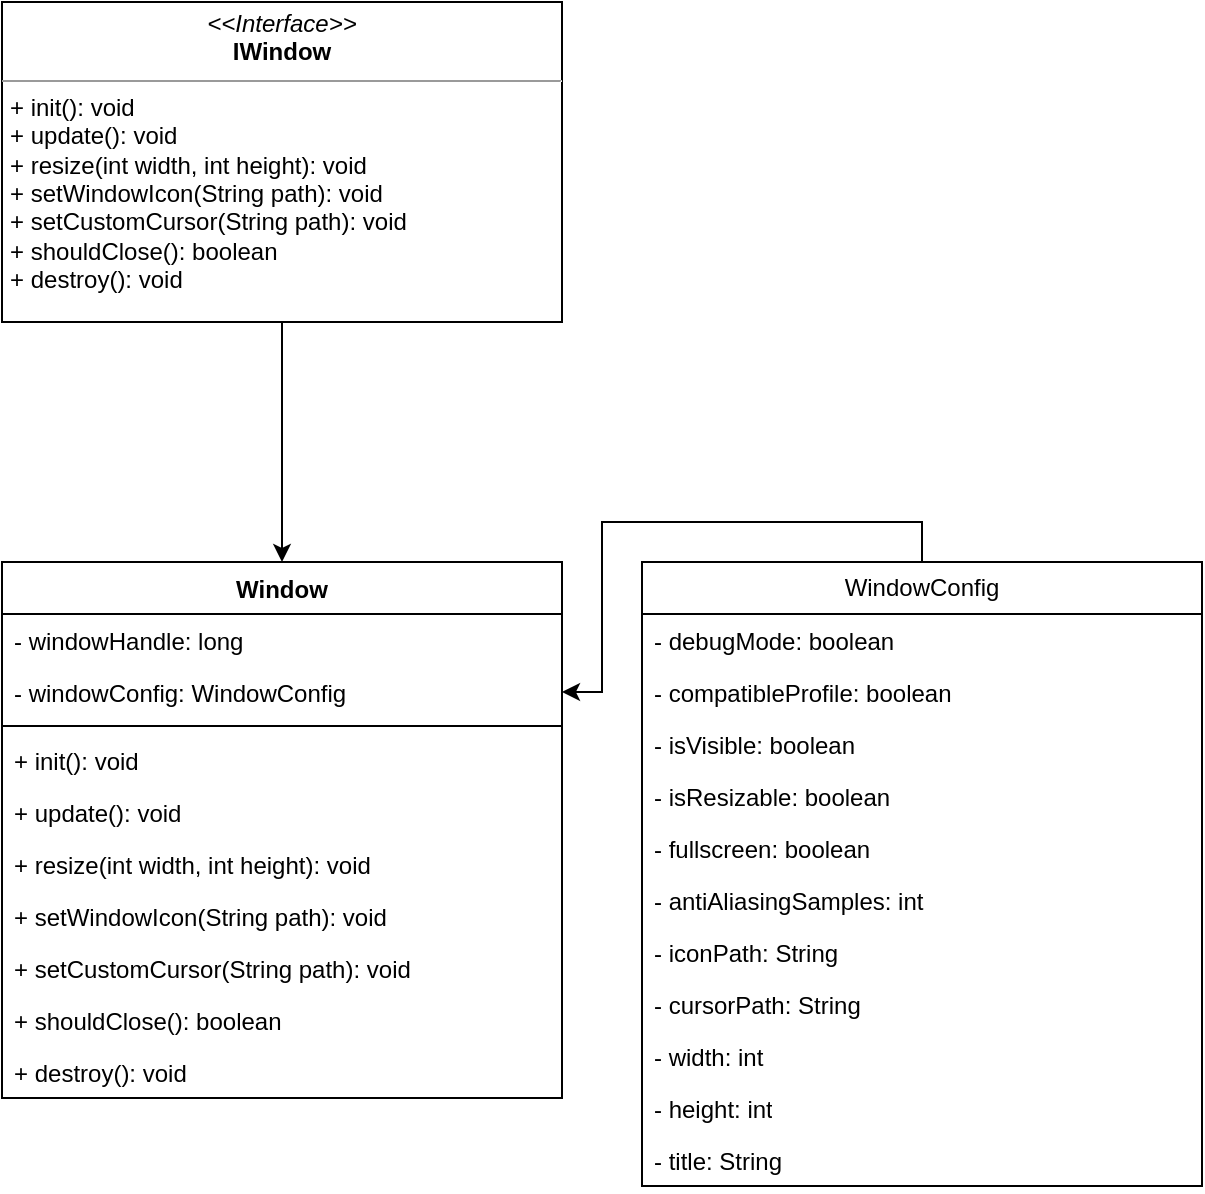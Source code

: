 <mxfile version="22.1.2" type="device">
  <diagram name="Page-1" id="oqkRj97Kx3qt26iOLT3B">
    <mxGraphModel dx="714" dy="762" grid="1" gridSize="10" guides="1" tooltips="1" connect="1" arrows="1" fold="1" page="1" pageScale="1" pageWidth="850" pageHeight="1100" math="0" shadow="0">
      <root>
        <mxCell id="0" />
        <mxCell id="1" parent="0" />
        <mxCell id="GyjoXFaL86ODYtCeembN-27" style="edgeStyle=orthogonalEdgeStyle;rounded=0;orthogonalLoop=1;jettySize=auto;html=1;exitX=0.5;exitY=1;exitDx=0;exitDy=0;entryX=0.5;entryY=0;entryDx=0;entryDy=0;" edge="1" parent="1" source="GyjoXFaL86ODYtCeembN-1" target="GyjoXFaL86ODYtCeembN-2">
          <mxGeometry relative="1" as="geometry" />
        </mxCell>
        <mxCell id="GyjoXFaL86ODYtCeembN-1" value="&lt;p style=&quot;margin:0px;margin-top:4px;text-align:center;&quot;&gt;&lt;i&gt;&amp;lt;&amp;lt;Interface&amp;gt;&amp;gt;&lt;/i&gt;&lt;br&gt;&lt;b&gt;IWindow&lt;/b&gt;&lt;/p&gt;&lt;hr size=&quot;1&quot;&gt;&lt;p style=&quot;margin:0px;margin-left:4px;&quot;&gt;+ init(): void&lt;/p&gt;&lt;p style=&quot;margin:0px;margin-left:4px;&quot;&gt;+ update(): void&lt;/p&gt;&lt;p style=&quot;margin:0px;margin-left:4px;&quot;&gt;+ resize(int width, int height): void&lt;/p&gt;&lt;p style=&quot;margin:0px;margin-left:4px;&quot;&gt;+ setWindowIcon(String path): void&lt;/p&gt;&lt;p style=&quot;margin:0px;margin-left:4px;&quot;&gt;+ setCustomCursor(String path): void&lt;/p&gt;&lt;p style=&quot;margin:0px;margin-left:4px;&quot;&gt;+ shouldClose(): boolean&lt;/p&gt;&lt;p style=&quot;margin:0px;margin-left:4px;&quot;&gt;+ destroy(): void&lt;/p&gt;" style="verticalAlign=top;align=left;overflow=fill;fontSize=12;fontFamily=Helvetica;html=1;whiteSpace=wrap;" vertex="1" parent="1">
          <mxGeometry x="240" y="120" width="280" height="160" as="geometry" />
        </mxCell>
        <mxCell id="GyjoXFaL86ODYtCeembN-2" value="Window" style="swimlane;fontStyle=1;align=center;verticalAlign=top;childLayout=stackLayout;horizontal=1;startSize=26;horizontalStack=0;resizeParent=1;resizeParentMax=0;resizeLast=0;collapsible=1;marginBottom=0;whiteSpace=wrap;html=1;" vertex="1" parent="1">
          <mxGeometry x="240" y="400" width="280" height="268" as="geometry" />
        </mxCell>
        <mxCell id="GyjoXFaL86ODYtCeembN-6" value="- windowHandle: long" style="text;strokeColor=none;fillColor=none;align=left;verticalAlign=top;spacingLeft=4;spacingRight=4;overflow=hidden;rotatable=0;points=[[0,0.5],[1,0.5]];portConstraint=eastwest;whiteSpace=wrap;html=1;" vertex="1" parent="GyjoXFaL86ODYtCeembN-2">
          <mxGeometry y="26" width="280" height="26" as="geometry" />
        </mxCell>
        <mxCell id="GyjoXFaL86ODYtCeembN-3" value="- windowConfig: WindowConfig" style="text;strokeColor=none;fillColor=none;align=left;verticalAlign=top;spacingLeft=4;spacingRight=4;overflow=hidden;rotatable=0;points=[[0,0.5],[1,0.5]];portConstraint=eastwest;whiteSpace=wrap;html=1;" vertex="1" parent="GyjoXFaL86ODYtCeembN-2">
          <mxGeometry y="52" width="280" height="26" as="geometry" />
        </mxCell>
        <mxCell id="GyjoXFaL86ODYtCeembN-4" value="" style="line;strokeWidth=1;fillColor=none;align=left;verticalAlign=middle;spacingTop=-1;spacingLeft=3;spacingRight=3;rotatable=0;labelPosition=right;points=[];portConstraint=eastwest;strokeColor=inherit;" vertex="1" parent="GyjoXFaL86ODYtCeembN-2">
          <mxGeometry y="78" width="280" height="8" as="geometry" />
        </mxCell>
        <mxCell id="GyjoXFaL86ODYtCeembN-7" value="+ init(): void" style="text;strokeColor=none;fillColor=none;align=left;verticalAlign=top;spacingLeft=4;spacingRight=4;overflow=hidden;rotatable=0;points=[[0,0.5],[1,0.5]];portConstraint=eastwest;whiteSpace=wrap;html=1;" vertex="1" parent="GyjoXFaL86ODYtCeembN-2">
          <mxGeometry y="86" width="280" height="26" as="geometry" />
        </mxCell>
        <mxCell id="GyjoXFaL86ODYtCeembN-8" value="+ update(): void" style="text;strokeColor=none;fillColor=none;align=left;verticalAlign=top;spacingLeft=4;spacingRight=4;overflow=hidden;rotatable=0;points=[[0,0.5],[1,0.5]];portConstraint=eastwest;whiteSpace=wrap;html=1;" vertex="1" parent="GyjoXFaL86ODYtCeembN-2">
          <mxGeometry y="112" width="280" height="26" as="geometry" />
        </mxCell>
        <mxCell id="GyjoXFaL86ODYtCeembN-9" value="+ resize(int width, int height): void" style="text;strokeColor=none;fillColor=none;align=left;verticalAlign=top;spacingLeft=4;spacingRight=4;overflow=hidden;rotatable=0;points=[[0,0.5],[1,0.5]];portConstraint=eastwest;whiteSpace=wrap;html=1;" vertex="1" parent="GyjoXFaL86ODYtCeembN-2">
          <mxGeometry y="138" width="280" height="26" as="geometry" />
        </mxCell>
        <mxCell id="GyjoXFaL86ODYtCeembN-10" value="+ setWindowIcon(String path): void" style="text;strokeColor=none;fillColor=none;align=left;verticalAlign=top;spacingLeft=4;spacingRight=4;overflow=hidden;rotatable=0;points=[[0,0.5],[1,0.5]];portConstraint=eastwest;whiteSpace=wrap;html=1;" vertex="1" parent="GyjoXFaL86ODYtCeembN-2">
          <mxGeometry y="164" width="280" height="26" as="geometry" />
        </mxCell>
        <mxCell id="GyjoXFaL86ODYtCeembN-11" value="+ setCustomCursor(String path): void" style="text;strokeColor=none;fillColor=none;align=left;verticalAlign=top;spacingLeft=4;spacingRight=4;overflow=hidden;rotatable=0;points=[[0,0.5],[1,0.5]];portConstraint=eastwest;whiteSpace=wrap;html=1;" vertex="1" parent="GyjoXFaL86ODYtCeembN-2">
          <mxGeometry y="190" width="280" height="26" as="geometry" />
        </mxCell>
        <mxCell id="GyjoXFaL86ODYtCeembN-12" value="+ shouldClose(): boolean" style="text;strokeColor=none;fillColor=none;align=left;verticalAlign=top;spacingLeft=4;spacingRight=4;overflow=hidden;rotatable=0;points=[[0,0.5],[1,0.5]];portConstraint=eastwest;whiteSpace=wrap;html=1;" vertex="1" parent="GyjoXFaL86ODYtCeembN-2">
          <mxGeometry y="216" width="280" height="26" as="geometry" />
        </mxCell>
        <mxCell id="GyjoXFaL86ODYtCeembN-5" value="+ destroy(): void" style="text;strokeColor=none;fillColor=none;align=left;verticalAlign=top;spacingLeft=4;spacingRight=4;overflow=hidden;rotatable=0;points=[[0,0.5],[1,0.5]];portConstraint=eastwest;whiteSpace=wrap;html=1;" vertex="1" parent="GyjoXFaL86ODYtCeembN-2">
          <mxGeometry y="242" width="280" height="26" as="geometry" />
        </mxCell>
        <mxCell id="GyjoXFaL86ODYtCeembN-26" style="edgeStyle=orthogonalEdgeStyle;rounded=0;orthogonalLoop=1;jettySize=auto;html=1;exitX=0.5;exitY=0;exitDx=0;exitDy=0;" edge="1" parent="1" source="GyjoXFaL86ODYtCeembN-13" target="GyjoXFaL86ODYtCeembN-3">
          <mxGeometry relative="1" as="geometry" />
        </mxCell>
        <mxCell id="GyjoXFaL86ODYtCeembN-13" value="WindowConfig" style="swimlane;fontStyle=0;childLayout=stackLayout;horizontal=1;startSize=26;fillColor=none;horizontalStack=0;resizeParent=1;resizeParentMax=0;resizeLast=0;collapsible=1;marginBottom=0;whiteSpace=wrap;html=1;" vertex="1" parent="1">
          <mxGeometry x="560" y="400" width="280" height="312" as="geometry" />
        </mxCell>
        <mxCell id="GyjoXFaL86ODYtCeembN-14" value="- debugMode: boolean" style="text;strokeColor=none;fillColor=none;align=left;verticalAlign=top;spacingLeft=4;spacingRight=4;overflow=hidden;rotatable=0;points=[[0,0.5],[1,0.5]];portConstraint=eastwest;whiteSpace=wrap;html=1;" vertex="1" parent="GyjoXFaL86ODYtCeembN-13">
          <mxGeometry y="26" width="280" height="26" as="geometry" />
        </mxCell>
        <mxCell id="GyjoXFaL86ODYtCeembN-15" value="- compatibleProfile: boolean" style="text;strokeColor=none;fillColor=none;align=left;verticalAlign=top;spacingLeft=4;spacingRight=4;overflow=hidden;rotatable=0;points=[[0,0.5],[1,0.5]];portConstraint=eastwest;whiteSpace=wrap;html=1;" vertex="1" parent="GyjoXFaL86ODYtCeembN-13">
          <mxGeometry y="52" width="280" height="26" as="geometry" />
        </mxCell>
        <mxCell id="GyjoXFaL86ODYtCeembN-16" value="- isVisible: boolean" style="text;strokeColor=none;fillColor=none;align=left;verticalAlign=top;spacingLeft=4;spacingRight=4;overflow=hidden;rotatable=0;points=[[0,0.5],[1,0.5]];portConstraint=eastwest;whiteSpace=wrap;html=1;" vertex="1" parent="GyjoXFaL86ODYtCeembN-13">
          <mxGeometry y="78" width="280" height="26" as="geometry" />
        </mxCell>
        <mxCell id="GyjoXFaL86ODYtCeembN-17" value="- isResizable: boolean" style="text;strokeColor=none;fillColor=none;align=left;verticalAlign=top;spacingLeft=4;spacingRight=4;overflow=hidden;rotatable=0;points=[[0,0.5],[1,0.5]];portConstraint=eastwest;whiteSpace=wrap;html=1;" vertex="1" parent="GyjoXFaL86ODYtCeembN-13">
          <mxGeometry y="104" width="280" height="26" as="geometry" />
        </mxCell>
        <mxCell id="GyjoXFaL86ODYtCeembN-18" value="- fullscreen: boolean" style="text;strokeColor=none;fillColor=none;align=left;verticalAlign=top;spacingLeft=4;spacingRight=4;overflow=hidden;rotatable=0;points=[[0,0.5],[1,0.5]];portConstraint=eastwest;whiteSpace=wrap;html=1;" vertex="1" parent="GyjoXFaL86ODYtCeembN-13">
          <mxGeometry y="130" width="280" height="26" as="geometry" />
        </mxCell>
        <mxCell id="GyjoXFaL86ODYtCeembN-19" value="- antiAliasingSamples: int" style="text;strokeColor=none;fillColor=none;align=left;verticalAlign=top;spacingLeft=4;spacingRight=4;overflow=hidden;rotatable=0;points=[[0,0.5],[1,0.5]];portConstraint=eastwest;whiteSpace=wrap;html=1;" vertex="1" parent="GyjoXFaL86ODYtCeembN-13">
          <mxGeometry y="156" width="280" height="26" as="geometry" />
        </mxCell>
        <mxCell id="GyjoXFaL86ODYtCeembN-20" value="- iconPath: String" style="text;strokeColor=none;fillColor=none;align=left;verticalAlign=top;spacingLeft=4;spacingRight=4;overflow=hidden;rotatable=0;points=[[0,0.5],[1,0.5]];portConstraint=eastwest;whiteSpace=wrap;html=1;" vertex="1" parent="GyjoXFaL86ODYtCeembN-13">
          <mxGeometry y="182" width="280" height="26" as="geometry" />
        </mxCell>
        <mxCell id="GyjoXFaL86ODYtCeembN-21" value="- cursorPath: String" style="text;strokeColor=none;fillColor=none;align=left;verticalAlign=top;spacingLeft=4;spacingRight=4;overflow=hidden;rotatable=0;points=[[0,0.5],[1,0.5]];portConstraint=eastwest;whiteSpace=wrap;html=1;" vertex="1" parent="GyjoXFaL86ODYtCeembN-13">
          <mxGeometry y="208" width="280" height="26" as="geometry" />
        </mxCell>
        <mxCell id="GyjoXFaL86ODYtCeembN-22" value="- width: int" style="text;strokeColor=none;fillColor=none;align=left;verticalAlign=top;spacingLeft=4;spacingRight=4;overflow=hidden;rotatable=0;points=[[0,0.5],[1,0.5]];portConstraint=eastwest;whiteSpace=wrap;html=1;" vertex="1" parent="GyjoXFaL86ODYtCeembN-13">
          <mxGeometry y="234" width="280" height="26" as="geometry" />
        </mxCell>
        <mxCell id="GyjoXFaL86ODYtCeembN-23" value="- height: int" style="text;strokeColor=none;fillColor=none;align=left;verticalAlign=top;spacingLeft=4;spacingRight=4;overflow=hidden;rotatable=0;points=[[0,0.5],[1,0.5]];portConstraint=eastwest;whiteSpace=wrap;html=1;" vertex="1" parent="GyjoXFaL86ODYtCeembN-13">
          <mxGeometry y="260" width="280" height="26" as="geometry" />
        </mxCell>
        <mxCell id="GyjoXFaL86ODYtCeembN-24" value="- title: String" style="text;strokeColor=none;fillColor=none;align=left;verticalAlign=top;spacingLeft=4;spacingRight=4;overflow=hidden;rotatable=0;points=[[0,0.5],[1,0.5]];portConstraint=eastwest;whiteSpace=wrap;html=1;" vertex="1" parent="GyjoXFaL86ODYtCeembN-13">
          <mxGeometry y="286" width="280" height="26" as="geometry" />
        </mxCell>
      </root>
    </mxGraphModel>
  </diagram>
</mxfile>
